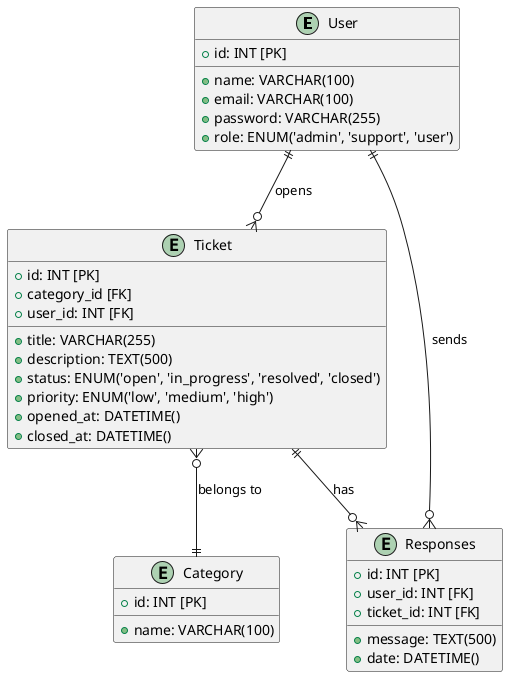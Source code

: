 @startuml diagrama_erd
' === Database Diagram ===
entity User {
  +id: INT [PK]
  +name: VARCHAR(100)
  +email: VARCHAR(100)
  +password: VARCHAR(255)
  +role: ENUM('admin', 'support', 'user')
}

entity Ticket {
  +id: INT [PK]
+category_id [FK]
  +title: VARCHAR(255)
  +description: TEXT(500)
  +status: ENUM('open', 'in_progress', 'resolved', 'closed')
+priority: ENUM('low', 'medium', 'high')
  +opened_at: DATETIME()
  +closed_at: DATETIME()
  +user_id: INT [FK]
}

entity Category {
  +id: INT [PK]
  +name: VARCHAR(100)
}

entity Responses {
  +id: INT [PK]
  +message: TEXT(500)
  +date: DATETIME()
  +user_id: INT [FK]
  +ticket_id: INT [FK]
}

' Relationships
User ||--o{ Ticket : "opens"
User ||--o{ Responses : "sends"
Ticket ||--o{ Responses : "has"
Ticket }o--|| Category : "belongs to"
@enduml
